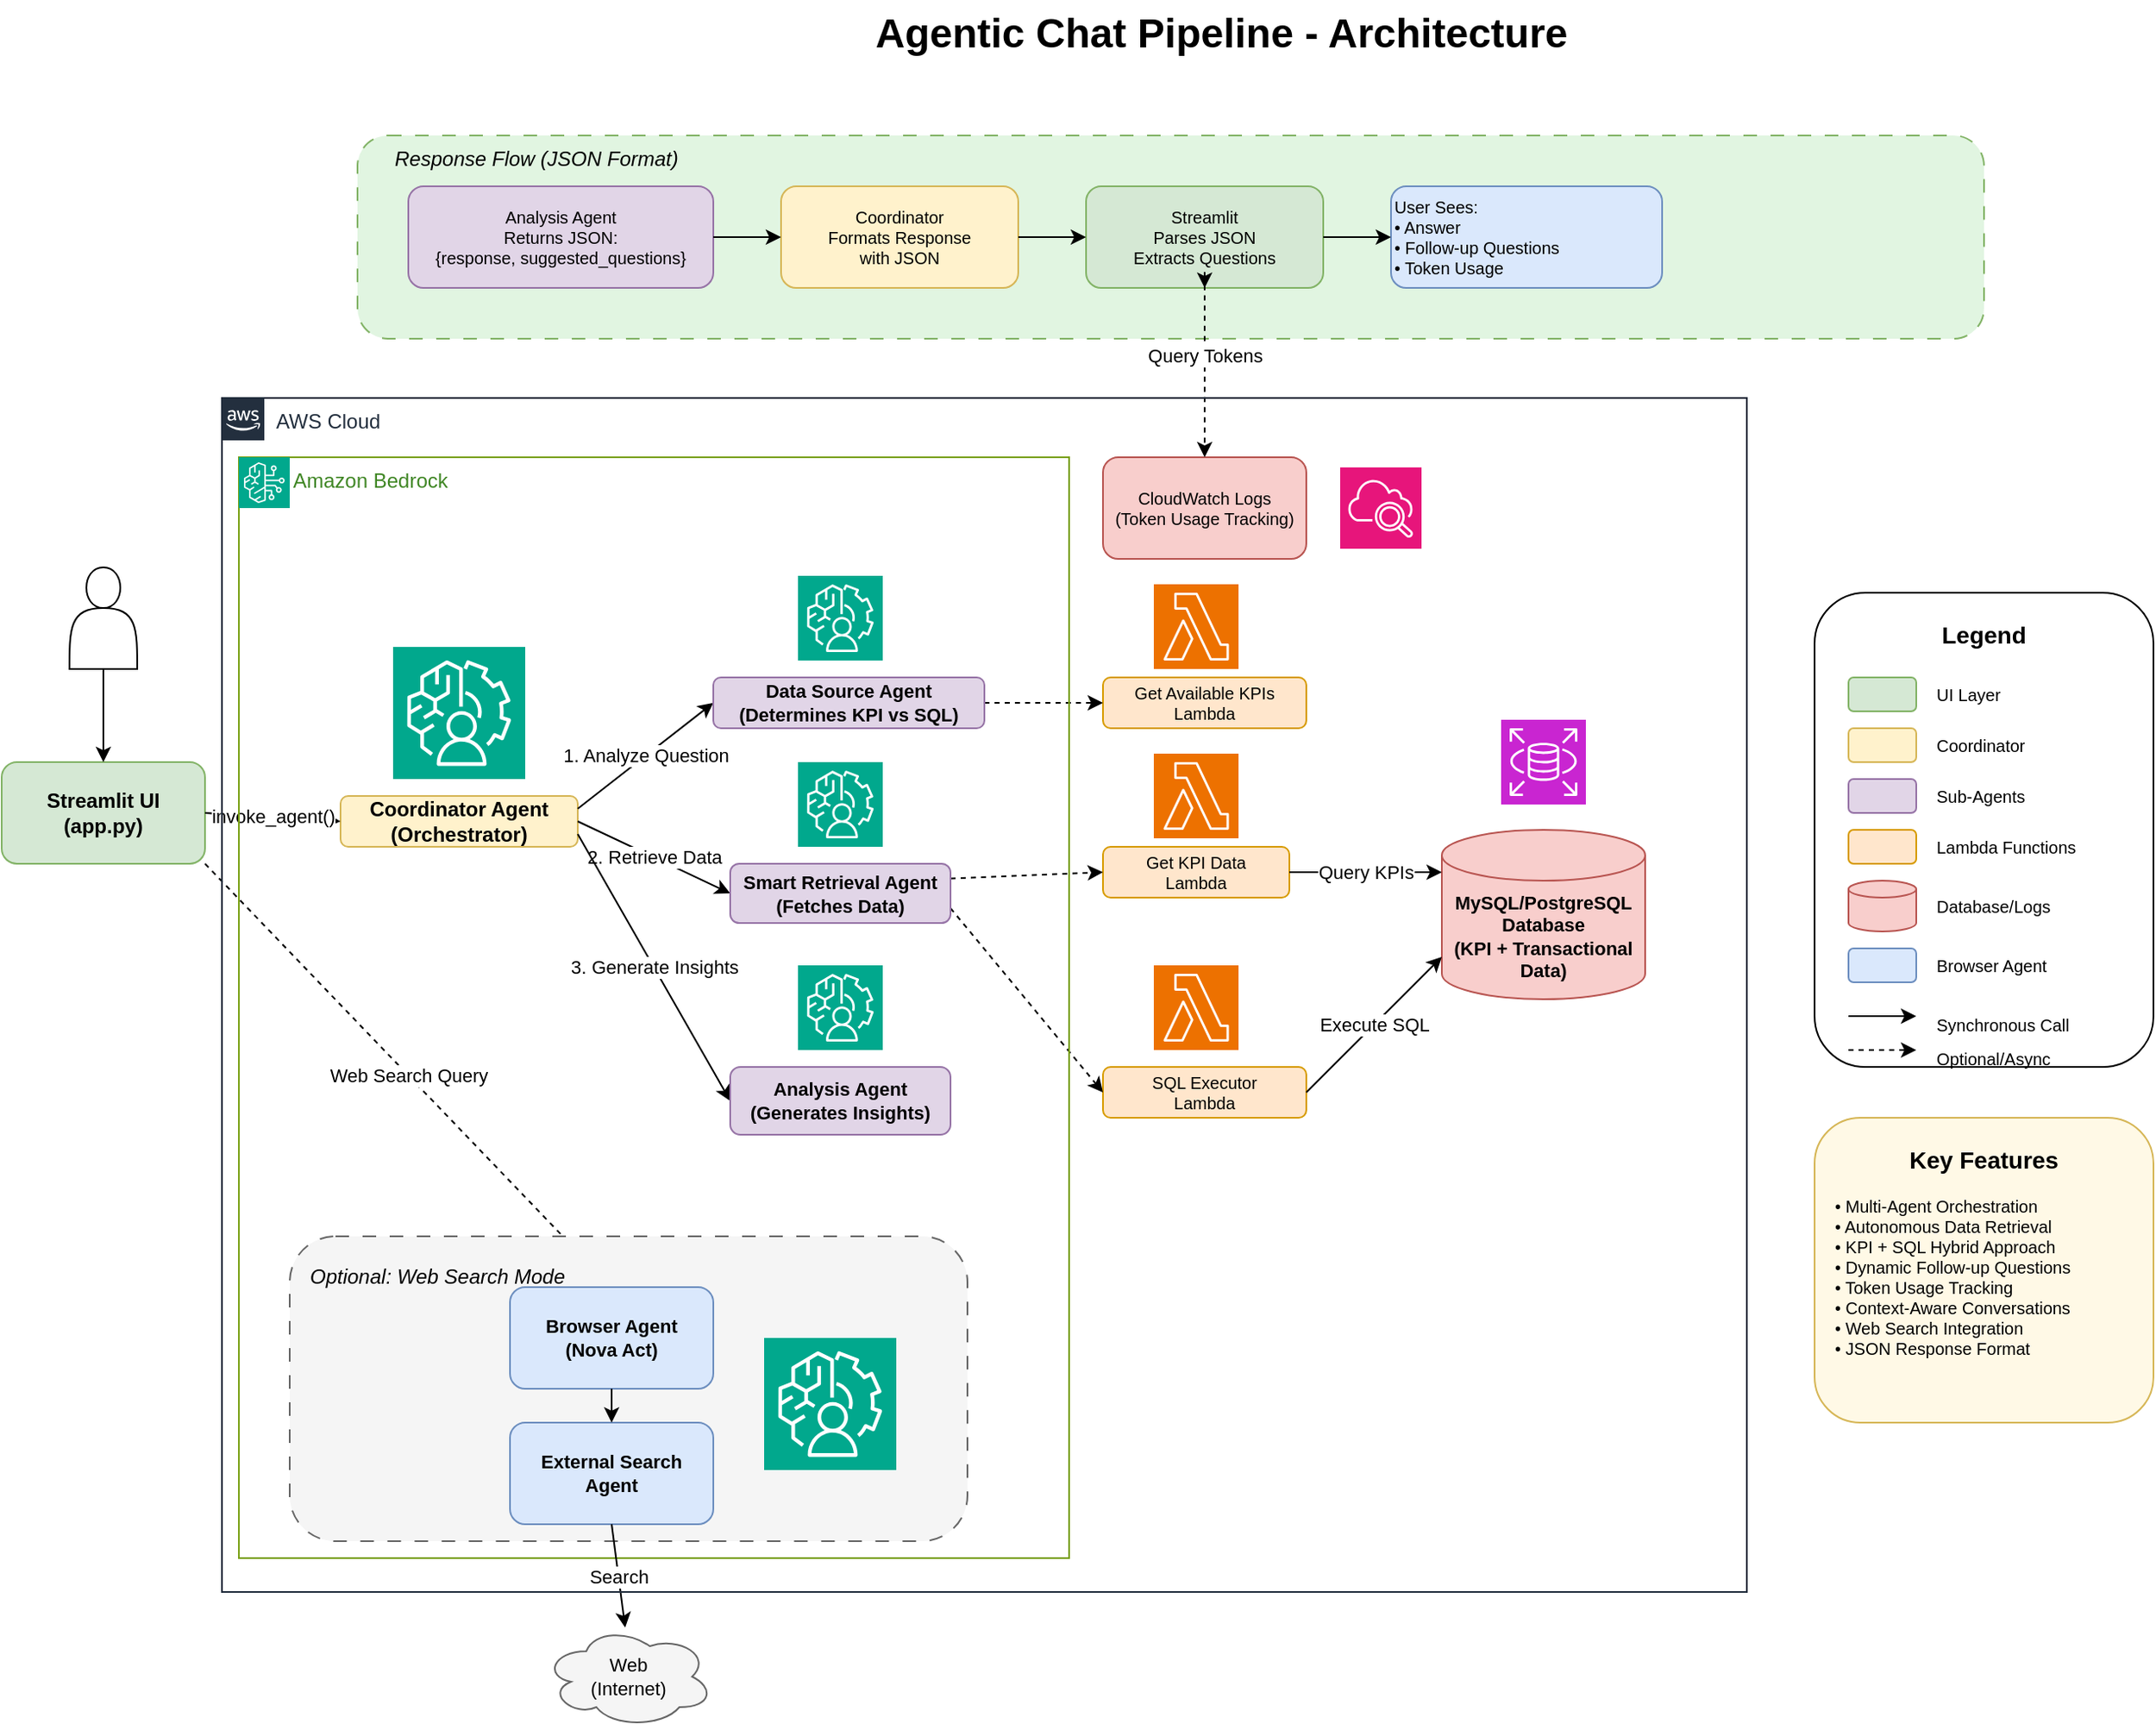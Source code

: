 <mxfile version="28.0.3">
  <diagram name="QueenAI Architecture" id="architecture">
    <mxGraphModel dx="2066" dy="2360" grid="1" gridSize="10" guides="1" tooltips="1" connect="1" arrows="1" fold="1" page="1" pageScale="1" pageWidth="1600" pageHeight="1200" math="0" shadow="0">
      <root>
        <mxCell id="0" />
        <mxCell id="1" parent="0" />
        <mxCell id="title" value="Agentic Chat Pipeline - Architecture" style="text;html=1;strokeColor=none;fillColor=none;align=center;verticalAlign=middle;whiteSpace=wrap;rounded=0;fontSize=24;fontStyle=1" parent="1" vertex="1">
          <mxGeometry x="450" y="-200" width="600" height="40" as="geometry" />
        </mxCell>
        <mxCell id="streamlit" value="Streamlit UI&#xa;(app.py)" style="rounded=1;whiteSpace=wrap;html=1;fillColor=#d5e8d4;strokeColor=#82b366;fontSize=12;fontStyle=1" parent="1" vertex="1">
          <mxGeometry x="30" y="250" width="120" height="60" as="geometry" />
        </mxCell>
        <mxCell id="coordinator" value="Coordinator Agent&#xa;(Orchestrator)" style="rounded=1;whiteSpace=wrap;html=1;fillColor=#fff2cc;strokeColor=#d6b656;fontSize=12;fontStyle=1" parent="1" vertex="1">
          <mxGeometry x="230" y="270" width="140" height="30" as="geometry" />
        </mxCell>
        <mxCell id="arrow2" value="invoke_agent()" style="endArrow=classic;html=1;rounded=0;exitX=1;exitY=0.5;exitDx=0;exitDy=0;entryX=0;entryY=0.5;entryDx=0;entryDy=0;" parent="1" source="streamlit" target="coordinator" edge="1">
          <mxGeometry relative="1" as="geometry" />
        </mxCell>
        <mxCell id="arrow3" value="1. Analyze Question" style="endArrow=classic;html=1;rounded=0;exitX=1;exitY=0.25;exitDx=0;exitDy=0;entryX=0;entryY=0.5;entryDx=0;entryDy=0;" parent="1" source="coordinator" target="datasource" edge="1">
          <mxGeometry relative="1" as="geometry" />
        </mxCell>
        <mxCell id="arrow4" value="2. Retrieve Data" style="endArrow=classic;html=1;rounded=0;exitX=1;exitY=0.5;exitDx=0;exitDy=0;entryX=0;entryY=0.5;entryDx=0;entryDy=0;" parent="1" source="coordinator" target="retrieval" edge="1">
          <mxGeometry relative="1" as="geometry" />
        </mxCell>
        <mxCell id="arrow5" value="3. Generate Insights" style="endArrow=classic;html=1;rounded=0;exitX=1;exitY=0.75;exitDx=0;exitDy=0;entryX=0;entryY=0.5;entryDx=0;entryDy=0;" parent="1" source="coordinator" target="analysis" edge="1">
          <mxGeometry relative="1" as="geometry" />
        </mxCell>
        <mxCell id="lambda1" value="Get Available KPIs&#xa;Lambda" style="rounded=1;whiteSpace=wrap;html=1;fillColor=#ffe6cc;strokeColor=#d79b00;fontSize=10" parent="1" vertex="1">
          <mxGeometry x="680" y="200" width="120" height="30" as="geometry" />
        </mxCell>
        <mxCell id="lambda2" value="Get KPI Data&#xa;Lambda" style="rounded=1;whiteSpace=wrap;html=1;fillColor=#ffe6cc;strokeColor=#d79b00;fontSize=10" parent="1" vertex="1">
          <mxGeometry x="680" y="300" width="110" height="30" as="geometry" />
        </mxCell>
        <mxCell id="lambda3" value="SQL Executor&#xa;Lambda" style="rounded=1;whiteSpace=wrap;html=1;fillColor=#ffe6cc;strokeColor=#d79b00;fontSize=10" parent="1" vertex="1">
          <mxGeometry x="680" y="430" width="120" height="30" as="geometry" />
        </mxCell>
        <mxCell id="arrow6" value="" style="endArrow=classic;html=1;rounded=0;exitX=1;exitY=0.5;exitDx=0;exitDy=0;entryX=0;entryY=0.5;entryDx=0;entryDy=0;dashed=1;" parent="1" source="datasource" target="lambda1" edge="1">
          <mxGeometry relative="1" as="geometry" />
        </mxCell>
        <mxCell id="arrow7" value="" style="endArrow=classic;html=1;rounded=0;exitX=1;exitY=0.25;exitDx=0;exitDy=0;entryX=0;entryY=0.5;entryDx=0;entryDy=0;dashed=1;" parent="1" source="retrieval" target="lambda2" edge="1">
          <mxGeometry relative="1" as="geometry" />
        </mxCell>
        <mxCell id="arrow8" value="" style="endArrow=classic;html=1;rounded=0;exitX=1;exitY=0.75;exitDx=0;exitDy=0;entryX=0;entryY=0.5;entryDx=0;entryDy=0;dashed=1;" parent="1" source="retrieval" target="lambda3" edge="1">
          <mxGeometry relative="1" as="geometry" />
        </mxCell>
        <mxCell id="database" value="MySQL/PostgreSQL&#xa;Database&#xa;(KPI + Transactional Data)" style="shape=cylinder3;whiteSpace=wrap;html=1;boundedLbl=1;backgroundOutline=1;size=15;fillColor=#f8cecc;strokeColor=#b85450;fontSize=11;fontStyle=1" parent="1" vertex="1">
          <mxGeometry x="880" y="290" width="120" height="100" as="geometry" />
        </mxCell>
        <mxCell id="arrow9" value="Query KPIs" style="endArrow=classic;html=1;rounded=0;exitX=1;exitY=0.5;exitDx=0;exitDy=0;entryX=0;entryY=0.25;entryDx=0;entryDy=0;entryPerimeter=0;" parent="1" source="lambda2" target="database" edge="1">
          <mxGeometry relative="1" as="geometry" />
        </mxCell>
        <mxCell id="arrow10" value="Execute SQL" style="endArrow=classic;html=1;rounded=0;exitX=1;exitY=0.5;exitDx=0;exitDy=0;entryX=0;entryY=0.75;entryDx=0;entryDy=0;entryPerimeter=0;" parent="1" source="lambda3" target="database" edge="1">
          <mxGeometry relative="1" as="geometry" />
        </mxCell>
        <mxCell id="arrow11" value="Web Search Query" style="endArrow=classic;html=1;rounded=0;exitX=1;exitY=1;exitDx=0;exitDy=0;entryX=0.5;entryY=0;entryDx=0;entryDy=0;dashed=1;" parent="1" source="streamlit" target="browser_agent" edge="1">
          <mxGeometry relative="1" as="geometry" />
        </mxCell>
        <mxCell id="response_box" value="" style="rounded=1;whiteSpace=wrap;html=1;fillColor=#e1f5e1;strokeColor=#82b366;dashed=1;dashPattern=8 8;" parent="1" vertex="1">
          <mxGeometry x="240" y="-120" width="960" height="120" as="geometry" />
        </mxCell>
        <mxCell id="response_label" value="Response Flow (JSON Format)" style="text;html=1;strokeColor=none;fillColor=none;align=left;verticalAlign=top;whiteSpace=wrap;rounded=0;fontSize=12;fontStyle=2" parent="1" vertex="1">
          <mxGeometry x="260" y="-120" width="200" height="20" as="geometry" />
        </mxCell>
        <mxCell id="response1" value="Analysis Agent&#xa;Returns JSON:&#xa;{response, suggested_questions}" style="rounded=1;whiteSpace=wrap;html=1;fillColor=#e1d5e7;strokeColor=#9673a6;fontSize=10" parent="1" vertex="1">
          <mxGeometry x="270" y="-90" width="180" height="60" as="geometry" />
        </mxCell>
        <mxCell id="response2" value="Coordinator&#xa;Formats Response&#xa;with JSON" style="rounded=1;whiteSpace=wrap;html=1;fillColor=#fff2cc;strokeColor=#d6b656;fontSize=10" parent="1" vertex="1">
          <mxGeometry x="490" y="-90" width="140" height="60" as="geometry" />
        </mxCell>
        <mxCell id="response3" value="Streamlit&#xa;Parses JSON&#xa;Extracts Questions" style="rounded=1;whiteSpace=wrap;html=1;fillColor=#d5e8d4;strokeColor=#82b366;fontSize=10" parent="1" vertex="1">
          <mxGeometry x="670" y="-90" width="140" height="60" as="geometry" />
        </mxCell>
        <mxCell id="response4" value="User Sees:&#xa;• Answer&#xa;• Follow-up Questions&#xa;• Token Usage" style="rounded=1;whiteSpace=wrap;html=1;fillColor=#dae8fc;strokeColor=#6c8ebf;fontSize=10;align=left;" parent="1" vertex="1">
          <mxGeometry x="850" y="-90" width="160" height="60" as="geometry" />
        </mxCell>
        <mxCell id="arrow14" value="" style="endArrow=classic;html=1;rounded=0;exitX=1;exitY=0.5;exitDx=0;exitDy=0;entryX=0;entryY=0.5;entryDx=0;entryDy=0;" parent="1" source="response1" target="response2" edge="1">
          <mxGeometry relative="1" as="geometry" />
        </mxCell>
        <mxCell id="arrow15" value="" style="endArrow=classic;html=1;rounded=0;exitX=1;exitY=0.5;exitDx=0;exitDy=0;entryX=0;entryY=0.5;entryDx=0;entryDy=0;" parent="1" source="response2" target="response3" edge="1">
          <mxGeometry relative="1" as="geometry" />
        </mxCell>
        <mxCell id="arrow16" value="" style="endArrow=classic;html=1;rounded=0;exitX=1;exitY=0.5;exitDx=0;exitDy=0;entryX=0;entryY=0.5;entryDx=0;entryDy=0;" parent="1" source="response3" target="response4" edge="1">
          <mxGeometry relative="1" as="geometry" />
        </mxCell>
        <mxCell id="cloudwatch" value="CloudWatch Logs&#xa;(Token Usage Tracking)" style="rounded=1;whiteSpace=wrap;html=1;fillColor=#f8cecc;strokeColor=#b85450;fontSize=10" parent="1" vertex="1">
          <mxGeometry x="680" y="70" width="120" height="60" as="geometry" />
        </mxCell>
        <mxCell id="arrow18" value="Query Tokens" style="endArrow=classic;startArrow=classic;html=1;rounded=0;entryX=0.5;entryY=0;entryDx=0;entryDy=0;dashed=1;" parent="1" source="response3" target="cloudwatch" edge="1">
          <mxGeometry relative="1" as="geometry">
            <Array as="points">
              <mxPoint x="740" y="-40" />
            </Array>
            <mxPoint x="670" y="-100" as="sourcePoint" />
          </mxGeometry>
        </mxCell>
        <mxCell id="legend_box" value="" style="rounded=1;whiteSpace=wrap;html=1;fillColor=#ffffff;strokeColor=#000000;" parent="1" vertex="1">
          <mxGeometry x="1100" y="150" width="200" height="280" as="geometry" />
        </mxCell>
        <mxCell id="legend_title" value="Legend" style="text;html=1;strokeColor=none;fillColor=none;align=center;verticalAlign=middle;whiteSpace=wrap;rounded=0;fontSize=14;fontStyle=1" parent="1" vertex="1">
          <mxGeometry x="1100" y="160" width="200" height="30" as="geometry" />
        </mxCell>
        <mxCell id="legend1" value="" style="rounded=1;whiteSpace=wrap;html=1;fillColor=#d5e8d4;strokeColor=#82b366;" parent="1" vertex="1">
          <mxGeometry x="1120" y="200" width="40" height="20" as="geometry" />
        </mxCell>
        <mxCell id="legend1_text" value="UI Layer" style="text;html=1;strokeColor=none;fillColor=none;align=left;verticalAlign=middle;whiteSpace=wrap;rounded=0;fontSize=10" parent="1" vertex="1">
          <mxGeometry x="1170" y="195" width="100" height="30" as="geometry" />
        </mxCell>
        <mxCell id="legend2" value="" style="rounded=1;whiteSpace=wrap;html=1;fillColor=#fff2cc;strokeColor=#d6b656;" parent="1" vertex="1">
          <mxGeometry x="1120" y="230" width="40" height="20" as="geometry" />
        </mxCell>
        <mxCell id="legend2_text" value="Coordinator" style="text;html=1;strokeColor=none;fillColor=none;align=left;verticalAlign=middle;whiteSpace=wrap;rounded=0;fontSize=10" parent="1" vertex="1">
          <mxGeometry x="1170" y="225" width="100" height="30" as="geometry" />
        </mxCell>
        <mxCell id="legend3" value="" style="rounded=1;whiteSpace=wrap;html=1;fillColor=#e1d5e7;strokeColor=#9673a6;" parent="1" vertex="1">
          <mxGeometry x="1120" y="260" width="40" height="20" as="geometry" />
        </mxCell>
        <mxCell id="legend3_text" value="Sub-Agents" style="text;html=1;strokeColor=none;fillColor=none;align=left;verticalAlign=middle;whiteSpace=wrap;rounded=0;fontSize=10" parent="1" vertex="1">
          <mxGeometry x="1170" y="255" width="100" height="30" as="geometry" />
        </mxCell>
        <mxCell id="legend4" value="" style="rounded=1;whiteSpace=wrap;html=1;fillColor=#ffe6cc;strokeColor=#d79b00;" parent="1" vertex="1">
          <mxGeometry x="1120" y="290" width="40" height="20" as="geometry" />
        </mxCell>
        <mxCell id="legend4_text" value="Lambda Functions" style="text;html=1;strokeColor=none;fillColor=none;align=left;verticalAlign=middle;whiteSpace=wrap;rounded=0;fontSize=10" parent="1" vertex="1">
          <mxGeometry x="1170" y="285" width="120" height="30" as="geometry" />
        </mxCell>
        <mxCell id="legend5" value="" style="shape=cylinder3;whiteSpace=wrap;html=1;boundedLbl=1;backgroundOutline=1;size=5;fillColor=#f8cecc;strokeColor=#b85450;" parent="1" vertex="1">
          <mxGeometry x="1120" y="320" width="40" height="30" as="geometry" />
        </mxCell>
        <mxCell id="legend5_text" value="Database/Logs" style="text;html=1;strokeColor=none;fillColor=none;align=left;verticalAlign=middle;whiteSpace=wrap;rounded=0;fontSize=10" parent="1" vertex="1">
          <mxGeometry x="1170" y="320" width="100" height="30" as="geometry" />
        </mxCell>
        <mxCell id="legend6" value="" style="rounded=1;whiteSpace=wrap;html=1;fillColor=#dae8fc;strokeColor=#6c8ebf;" parent="1" vertex="1">
          <mxGeometry x="1120" y="360" width="40" height="20" as="geometry" />
        </mxCell>
        <mxCell id="legend6_text" value="Browser Agent" style="text;html=1;strokeColor=none;fillColor=none;align=left;verticalAlign=middle;whiteSpace=wrap;rounded=0;fontSize=10" parent="1" vertex="1">
          <mxGeometry x="1170" y="355" width="100" height="30" as="geometry" />
        </mxCell>
        <mxCell id="legend7" value="" style="endArrow=classic;html=1;rounded=0;" parent="1" edge="1">
          <mxGeometry width="50" height="50" relative="1" as="geometry">
            <mxPoint x="1120" y="400" as="sourcePoint" />
            <mxPoint x="1160" y="400" as="targetPoint" />
          </mxGeometry>
        </mxCell>
        <mxCell id="legend7_text" value="Synchronous Call" style="text;html=1;strokeColor=none;fillColor=none;align=left;verticalAlign=middle;whiteSpace=wrap;rounded=0;fontSize=10" parent="1" vertex="1">
          <mxGeometry x="1170" y="390" width="120" height="30" as="geometry" />
        </mxCell>
        <mxCell id="legend8" value="" style="endArrow=classic;html=1;rounded=0;dashed=1;" parent="1" edge="1">
          <mxGeometry width="50" height="50" relative="1" as="geometry">
            <mxPoint x="1120" y="420" as="sourcePoint" />
            <mxPoint x="1160" y="420" as="targetPoint" />
          </mxGeometry>
        </mxCell>
        <mxCell id="legend8_text" value="Optional/Async" style="text;html=1;strokeColor=none;fillColor=none;align=left;verticalAlign=middle;whiteSpace=wrap;rounded=0;fontSize=10" parent="1" vertex="1">
          <mxGeometry x="1170" y="410" width="100" height="30" as="geometry" />
        </mxCell>
        <mxCell id="features_box" value="" style="rounded=1;whiteSpace=wrap;html=1;fillColor=#fff9e6;strokeColor=#d6b656;" parent="1" vertex="1">
          <mxGeometry x="1100" y="460" width="200" height="180" as="geometry" />
        </mxCell>
        <mxCell id="features_title" value="Key Features" style="text;html=1;strokeColor=none;fillColor=none;align=center;verticalAlign=middle;whiteSpace=wrap;rounded=0;fontSize=14;fontStyle=1" parent="1" vertex="1">
          <mxGeometry x="1100" y="470" width="200" height="30" as="geometry" />
        </mxCell>
        <mxCell id="features_text" value="• Multi-Agent Orchestration&#xa;• Autonomous Data Retrieval&#xa;• KPI + SQL Hybrid Approach&#xa;• Dynamic Follow-up Questions&#xa;• Token Usage Tracking&#xa;• Context-Aware Conversations&#xa;• Web Search Integration&#xa;• JSON Response Format" style="text;html=1;strokeColor=none;fillColor=none;align=left;verticalAlign=top;whiteSpace=wrap;rounded=0;fontSize=10" parent="1" vertex="1">
          <mxGeometry x="1110" y="500" width="180" height="130" as="geometry" />
        </mxCell>
        <mxCell id="Xrxthp3ojpOLr-zoiy8w-17" value="" style="edgeStyle=orthogonalEdgeStyle;rounded=0;orthogonalLoop=1;jettySize=auto;html=1;" edge="1" parent="1" source="Xrxthp3ojpOLr-zoiy8w-1" target="streamlit">
          <mxGeometry relative="1" as="geometry" />
        </mxCell>
        <mxCell id="Xrxthp3ojpOLr-zoiy8w-1" value="" style="shape=actor;whiteSpace=wrap;html=1;" vertex="1" parent="1">
          <mxGeometry x="70" y="135" width="40" height="60" as="geometry" />
        </mxCell>
        <mxCell id="Xrxthp3ojpOLr-zoiy8w-2" value="" style="sketch=0;points=[[0,0,0],[0.25,0,0],[0.5,0,0],[0.75,0,0],[1,0,0],[0,1,0],[0.25,1,0],[0.5,1,0],[0.75,1,0],[1,1,0],[0,0.25,0],[0,0.5,0],[0,0.75,0],[1,0.25,0],[1,0.5,0],[1,0.75,0]];outlineConnect=0;fontColor=#232F3E;fillColor=#01A88D;strokeColor=#ffffff;dashed=0;verticalLabelPosition=bottom;verticalAlign=top;align=center;html=1;fontSize=12;fontStyle=0;aspect=fixed;shape=mxgraph.aws4.resourceIcon;resIcon=mxgraph.aws4.augmented_ai;" vertex="1" parent="1">
          <mxGeometry x="261" y="182" width="78" height="78" as="geometry" />
        </mxCell>
        <mxCell id="Xrxthp3ojpOLr-zoiy8w-4" value="Amazon Bedrock" style="points=[[0,0],[0.25,0],[0.5,0],[0.75,0],[1,0],[1,0.25],[1,0.5],[1,0.75],[1,1],[0.75,1],[0.5,1],[0.25,1],[0,1],[0,0.75],[0,0.5],[0,0.25]];outlineConnect=0;gradientColor=none;html=1;whiteSpace=wrap;fontSize=12;fontStyle=0;container=1;pointerEvents=0;collapsible=0;recursiveResize=0;shape=mxgraph.aws4.group;grIcon=mxgraph.aws4.group_iot_greengrass_deployment;strokeColor=#7AA116;fillColor=none;verticalAlign=top;align=left;spacingLeft=30;fontColor=#3F8624;dashed=0;" vertex="1" parent="1">
          <mxGeometry x="170" y="70" width="490" height="650" as="geometry" />
        </mxCell>
        <mxCell id="browser_box" value="" style="rounded=1;whiteSpace=wrap;html=1;fillColor=#f5f5f5;strokeColor=#666666;dashed=1;dashPattern=8 8;" parent="Xrxthp3ojpOLr-zoiy8w-4" vertex="1">
          <mxGeometry x="30" y="460" width="400" height="180" as="geometry" />
        </mxCell>
        <mxCell id="browser_label" value="Optional: Web Search Mode" style="text;html=1;strokeColor=none;fillColor=none;align=left;verticalAlign=top;whiteSpace=wrap;rounded=0;fontSize=12;fontStyle=2" parent="Xrxthp3ojpOLr-zoiy8w-4" vertex="1">
          <mxGeometry x="40" y="470" width="180" height="20" as="geometry" />
        </mxCell>
        <mxCell id="browser_agent" value="Browser Agent&#xa;(Nova Act)" style="rounded=1;whiteSpace=wrap;html=1;fillColor=#dae8fc;strokeColor=#6c8ebf;fontSize=11;fontStyle=1" parent="Xrxthp3ojpOLr-zoiy8w-4" vertex="1">
          <mxGeometry x="160" y="490" width="120" height="60" as="geometry" />
        </mxCell>
        <mxCell id="external_search" value="External Search&#xa;Agent" style="rounded=1;whiteSpace=wrap;html=1;fillColor=#dae8fc;strokeColor=#6c8ebf;fontSize=11;fontStyle=1" parent="Xrxthp3ojpOLr-zoiy8w-4" vertex="1">
          <mxGeometry x="160" y="570" width="120" height="60" as="geometry" />
        </mxCell>
        <mxCell id="arrow12" value="" style="endArrow=classic;html=1;rounded=0;exitX=0.5;exitY=1;exitDx=0;exitDy=0;entryX=0.5;entryY=0;entryDx=0;entryDy=0;" parent="Xrxthp3ojpOLr-zoiy8w-4" source="browser_agent" target="external_search" edge="1">
          <mxGeometry relative="1" as="geometry" />
        </mxCell>
        <mxCell id="Xrxthp3ojpOLr-zoiy8w-5" value="" style="sketch=0;points=[[0,0,0],[0.25,0,0],[0.5,0,0],[0.75,0,0],[1,0,0],[0,1,0],[0.25,1,0],[0.5,1,0],[0.75,1,0],[1,1,0],[0,0.25,0],[0,0.5,0],[0,0.75,0],[1,0.25,0],[1,0.5,0],[1,0.75,0]];outlineConnect=0;fontColor=#232F3E;fillColor=#01A88D;strokeColor=#ffffff;dashed=0;verticalLabelPosition=bottom;verticalAlign=top;align=center;html=1;fontSize=12;fontStyle=0;aspect=fixed;shape=mxgraph.aws4.resourceIcon;resIcon=mxgraph.aws4.augmented_ai;" vertex="1" parent="Xrxthp3ojpOLr-zoiy8w-4">
          <mxGeometry x="330" y="70" width="50" height="50" as="geometry" />
        </mxCell>
        <mxCell id="datasource" value="Data Source Agent&#xa;(Determines KPI vs SQL)" style="rounded=1;whiteSpace=wrap;html=1;fillColor=#e1d5e7;strokeColor=#9673a6;fontSize=11;fontStyle=1" parent="Xrxthp3ojpOLr-zoiy8w-4" vertex="1">
          <mxGeometry x="280" y="130" width="160" height="30" as="geometry" />
        </mxCell>
        <mxCell id="Xrxthp3ojpOLr-zoiy8w-6" value="" style="sketch=0;points=[[0,0,0],[0.25,0,0],[0.5,0,0],[0.75,0,0],[1,0,0],[0,1,0],[0.25,1,0],[0.5,1,0],[0.75,1,0],[1,1,0],[0,0.25,0],[0,0.5,0],[0,0.75,0],[1,0.25,0],[1,0.5,0],[1,0.75,0]];outlineConnect=0;fontColor=#232F3E;fillColor=#01A88D;strokeColor=#ffffff;dashed=0;verticalLabelPosition=bottom;verticalAlign=top;align=center;html=1;fontSize=12;fontStyle=0;aspect=fixed;shape=mxgraph.aws4.resourceIcon;resIcon=mxgraph.aws4.augmented_ai;" vertex="1" parent="Xrxthp3ojpOLr-zoiy8w-4">
          <mxGeometry x="330" y="180" width="50" height="50" as="geometry" />
        </mxCell>
        <mxCell id="retrieval" value="Smart Retrieval Agent&#xa;(Fetches Data)" style="rounded=1;whiteSpace=wrap;html=1;fillColor=#e1d5e7;strokeColor=#9673a6;fontSize=11;fontStyle=1" parent="Xrxthp3ojpOLr-zoiy8w-4" vertex="1">
          <mxGeometry x="290" y="240" width="130" height="35" as="geometry" />
        </mxCell>
        <mxCell id="Xrxthp3ojpOLr-zoiy8w-7" value="" style="sketch=0;points=[[0,0,0],[0.25,0,0],[0.5,0,0],[0.75,0,0],[1,0,0],[0,1,0],[0.25,1,0],[0.5,1,0],[0.75,1,0],[1,1,0],[0,0.25,0],[0,0.5,0],[0,0.75,0],[1,0.25,0],[1,0.5,0],[1,0.75,0]];outlineConnect=0;fontColor=#232F3E;fillColor=#01A88D;strokeColor=#ffffff;dashed=0;verticalLabelPosition=bottom;verticalAlign=top;align=center;html=1;fontSize=12;fontStyle=0;aspect=fixed;shape=mxgraph.aws4.resourceIcon;resIcon=mxgraph.aws4.augmented_ai;" vertex="1" parent="Xrxthp3ojpOLr-zoiy8w-4">
          <mxGeometry x="330" y="300" width="50" height="50" as="geometry" />
        </mxCell>
        <mxCell id="analysis" value="Analysis Agent&#xa;(Generates Insights)" style="rounded=1;whiteSpace=wrap;html=1;fillColor=#e1d5e7;strokeColor=#9673a6;fontSize=11;fontStyle=1" parent="Xrxthp3ojpOLr-zoiy8w-4" vertex="1">
          <mxGeometry x="290" y="360" width="130" height="40" as="geometry" />
        </mxCell>
        <mxCell id="Xrxthp3ojpOLr-zoiy8w-15" value="" style="sketch=0;points=[[0,0,0],[0.25,0,0],[0.5,0,0],[0.75,0,0],[1,0,0],[0,1,0],[0.25,1,0],[0.5,1,0],[0.75,1,0],[1,1,0],[0,0.25,0],[0,0.5,0],[0,0.75,0],[1,0.25,0],[1,0.5,0],[1,0.75,0]];outlineConnect=0;fontColor=#232F3E;fillColor=#01A88D;strokeColor=#ffffff;dashed=0;verticalLabelPosition=bottom;verticalAlign=top;align=center;html=1;fontSize=12;fontStyle=0;aspect=fixed;shape=mxgraph.aws4.resourceIcon;resIcon=mxgraph.aws4.augmented_ai;" vertex="1" parent="Xrxthp3ojpOLr-zoiy8w-4">
          <mxGeometry x="310" y="520" width="78" height="78" as="geometry" />
        </mxCell>
        <mxCell id="Xrxthp3ojpOLr-zoiy8w-16" value="" style="sketch=0;points=[[0,0,0],[0.25,0,0],[0.5,0,0],[0.75,0,0],[1,0,0],[0,1,0],[0.25,1,0],[0.5,1,0],[0.75,1,0],[1,1,0],[0,0.25,0],[0,0.5,0],[0,0.75,0],[1,0.25,0],[1,0.5,0],[1,0.75,0]];outlineConnect=0;fontColor=#232F3E;fillColor=#01A88D;strokeColor=#ffffff;dashed=0;verticalLabelPosition=bottom;verticalAlign=top;align=center;html=1;fontSize=12;fontStyle=0;aspect=fixed;shape=mxgraph.aws4.resourceIcon;resIcon=mxgraph.aws4.bedrock;" vertex="1" parent="Xrxthp3ojpOLr-zoiy8w-4">
          <mxGeometry width="30" height="30" as="geometry" />
        </mxCell>
        <mxCell id="web" value="Web&#xa;(Internet)" style="ellipse;shape=cloud;whiteSpace=wrap;html=1;fillColor=#f5f5f5;strokeColor=#666666;fontSize=11" parent="1" vertex="1">
          <mxGeometry x="350" y="760" width="100" height="60" as="geometry" />
        </mxCell>
        <mxCell id="arrow13" value="Search" style="endArrow=classic;html=1;rounded=0;exitX=0.5;exitY=1;exitDx=0;exitDy=0;entryX=0.48;entryY=0.017;entryDx=0;entryDy=0;entryPerimeter=0;" parent="1" source="external_search" target="web" edge="1">
          <mxGeometry x="0.001" relative="1" as="geometry">
            <mxPoint as="offset" />
          </mxGeometry>
        </mxCell>
        <mxCell id="Xrxthp3ojpOLr-zoiy8w-8" value="" style="sketch=0;points=[[0,0,0],[0.25,0,0],[0.5,0,0],[0.75,0,0],[1,0,0],[0,1,0],[0.25,1,0],[0.5,1,0],[0.75,1,0],[1,1,0],[0,0.25,0],[0,0.5,0],[0,0.75,0],[1,0.25,0],[1,0.5,0],[1,0.75,0]];outlineConnect=0;fontColor=#232F3E;fillColor=#ED7100;strokeColor=#ffffff;dashed=0;verticalLabelPosition=bottom;verticalAlign=top;align=center;html=1;fontSize=12;fontStyle=0;aspect=fixed;shape=mxgraph.aws4.resourceIcon;resIcon=mxgraph.aws4.lambda;" vertex="1" parent="1">
          <mxGeometry x="710" y="145" width="50" height="50" as="geometry" />
        </mxCell>
        <mxCell id="Xrxthp3ojpOLr-zoiy8w-9" value="" style="sketch=0;points=[[0,0,0],[0.25,0,0],[0.5,0,0],[0.75,0,0],[1,0,0],[0,1,0],[0.25,1,0],[0.5,1,0],[0.75,1,0],[1,1,0],[0,0.25,0],[0,0.5,0],[0,0.75,0],[1,0.25,0],[1,0.5,0],[1,0.75,0]];outlineConnect=0;fontColor=#232F3E;fillColor=#ED7100;strokeColor=#ffffff;dashed=0;verticalLabelPosition=bottom;verticalAlign=top;align=center;html=1;fontSize=12;fontStyle=0;aspect=fixed;shape=mxgraph.aws4.resourceIcon;resIcon=mxgraph.aws4.lambda;" vertex="1" parent="1">
          <mxGeometry x="710" y="245" width="50" height="50" as="geometry" />
        </mxCell>
        <mxCell id="Xrxthp3ojpOLr-zoiy8w-11" value="" style="sketch=0;points=[[0,0,0],[0.25,0,0],[0.5,0,0],[0.75,0,0],[1,0,0],[0,1,0],[0.25,1,0],[0.5,1,0],[0.75,1,0],[1,1,0],[0,0.25,0],[0,0.5,0],[0,0.75,0],[1,0.25,0],[1,0.5,0],[1,0.75,0]];outlineConnect=0;fontColor=#232F3E;fillColor=#ED7100;strokeColor=#ffffff;dashed=0;verticalLabelPosition=bottom;verticalAlign=top;align=center;html=1;fontSize=12;fontStyle=0;aspect=fixed;shape=mxgraph.aws4.resourceIcon;resIcon=mxgraph.aws4.lambda;" vertex="1" parent="1">
          <mxGeometry x="710" y="370" width="50" height="50" as="geometry" />
        </mxCell>
        <mxCell id="Xrxthp3ojpOLr-zoiy8w-14" value="" style="sketch=0;points=[[0,0,0],[0.25,0,0],[0.5,0,0],[0.75,0,0],[1,0,0],[0,1,0],[0.25,1,0],[0.5,1,0],[0.75,1,0],[1,1,0],[0,0.25,0],[0,0.5,0],[0,0.75,0],[1,0.25,0],[1,0.5,0],[1,0.75,0]];outlineConnect=0;fontColor=#232F3E;fillColor=#C925D1;strokeColor=#ffffff;dashed=0;verticalLabelPosition=bottom;verticalAlign=top;align=center;html=1;fontSize=12;fontStyle=0;aspect=fixed;shape=mxgraph.aws4.resourceIcon;resIcon=mxgraph.aws4.rds;" vertex="1" parent="1">
          <mxGeometry x="915" y="225" width="50" height="50" as="geometry" />
        </mxCell>
        <mxCell id="Xrxthp3ojpOLr-zoiy8w-20" value="AWS Cloud" style="points=[[0,0],[0.25,0],[0.5,0],[0.75,0],[1,0],[1,0.25],[1,0.5],[1,0.75],[1,1],[0.75,1],[0.5,1],[0.25,1],[0,1],[0,0.75],[0,0.5],[0,0.25]];outlineConnect=0;gradientColor=none;html=1;whiteSpace=wrap;fontSize=12;fontStyle=0;container=1;pointerEvents=0;collapsible=0;recursiveResize=0;shape=mxgraph.aws4.group;grIcon=mxgraph.aws4.group_aws_cloud_alt;strokeColor=#232F3E;fillColor=none;verticalAlign=top;align=left;spacingLeft=30;fontColor=#232F3E;dashed=0;" vertex="1" parent="1">
          <mxGeometry x="160" y="35" width="900" height="705" as="geometry" />
        </mxCell>
        <mxCell id="Xrxthp3ojpOLr-zoiy8w-22" value="" style="sketch=0;points=[[0,0,0],[0.25,0,0],[0.5,0,0],[0.75,0,0],[1,0,0],[0,1,0],[0.25,1,0],[0.5,1,0],[0.75,1,0],[1,1,0],[0,0.25,0],[0,0.5,0],[0,0.75,0],[1,0.25,0],[1,0.5,0],[1,0.75,0]];points=[[0,0,0],[0.25,0,0],[0.5,0,0],[0.75,0,0],[1,0,0],[0,1,0],[0.25,1,0],[0.5,1,0],[0.75,1,0],[1,1,0],[0,0.25,0],[0,0.5,0],[0,0.75,0],[1,0.25,0],[1,0.5,0],[1,0.75,0]];outlineConnect=0;fontColor=#232F3E;fillColor=#E7157B;strokeColor=#ffffff;dashed=0;verticalLabelPosition=bottom;verticalAlign=top;align=center;html=1;fontSize=12;fontStyle=0;aspect=fixed;shape=mxgraph.aws4.resourceIcon;resIcon=mxgraph.aws4.cloudwatch_2;" vertex="1" parent="Xrxthp3ojpOLr-zoiy8w-20">
          <mxGeometry x="660" y="41" width="48" height="48" as="geometry" />
        </mxCell>
      </root>
    </mxGraphModel>
  </diagram>
</mxfile>
